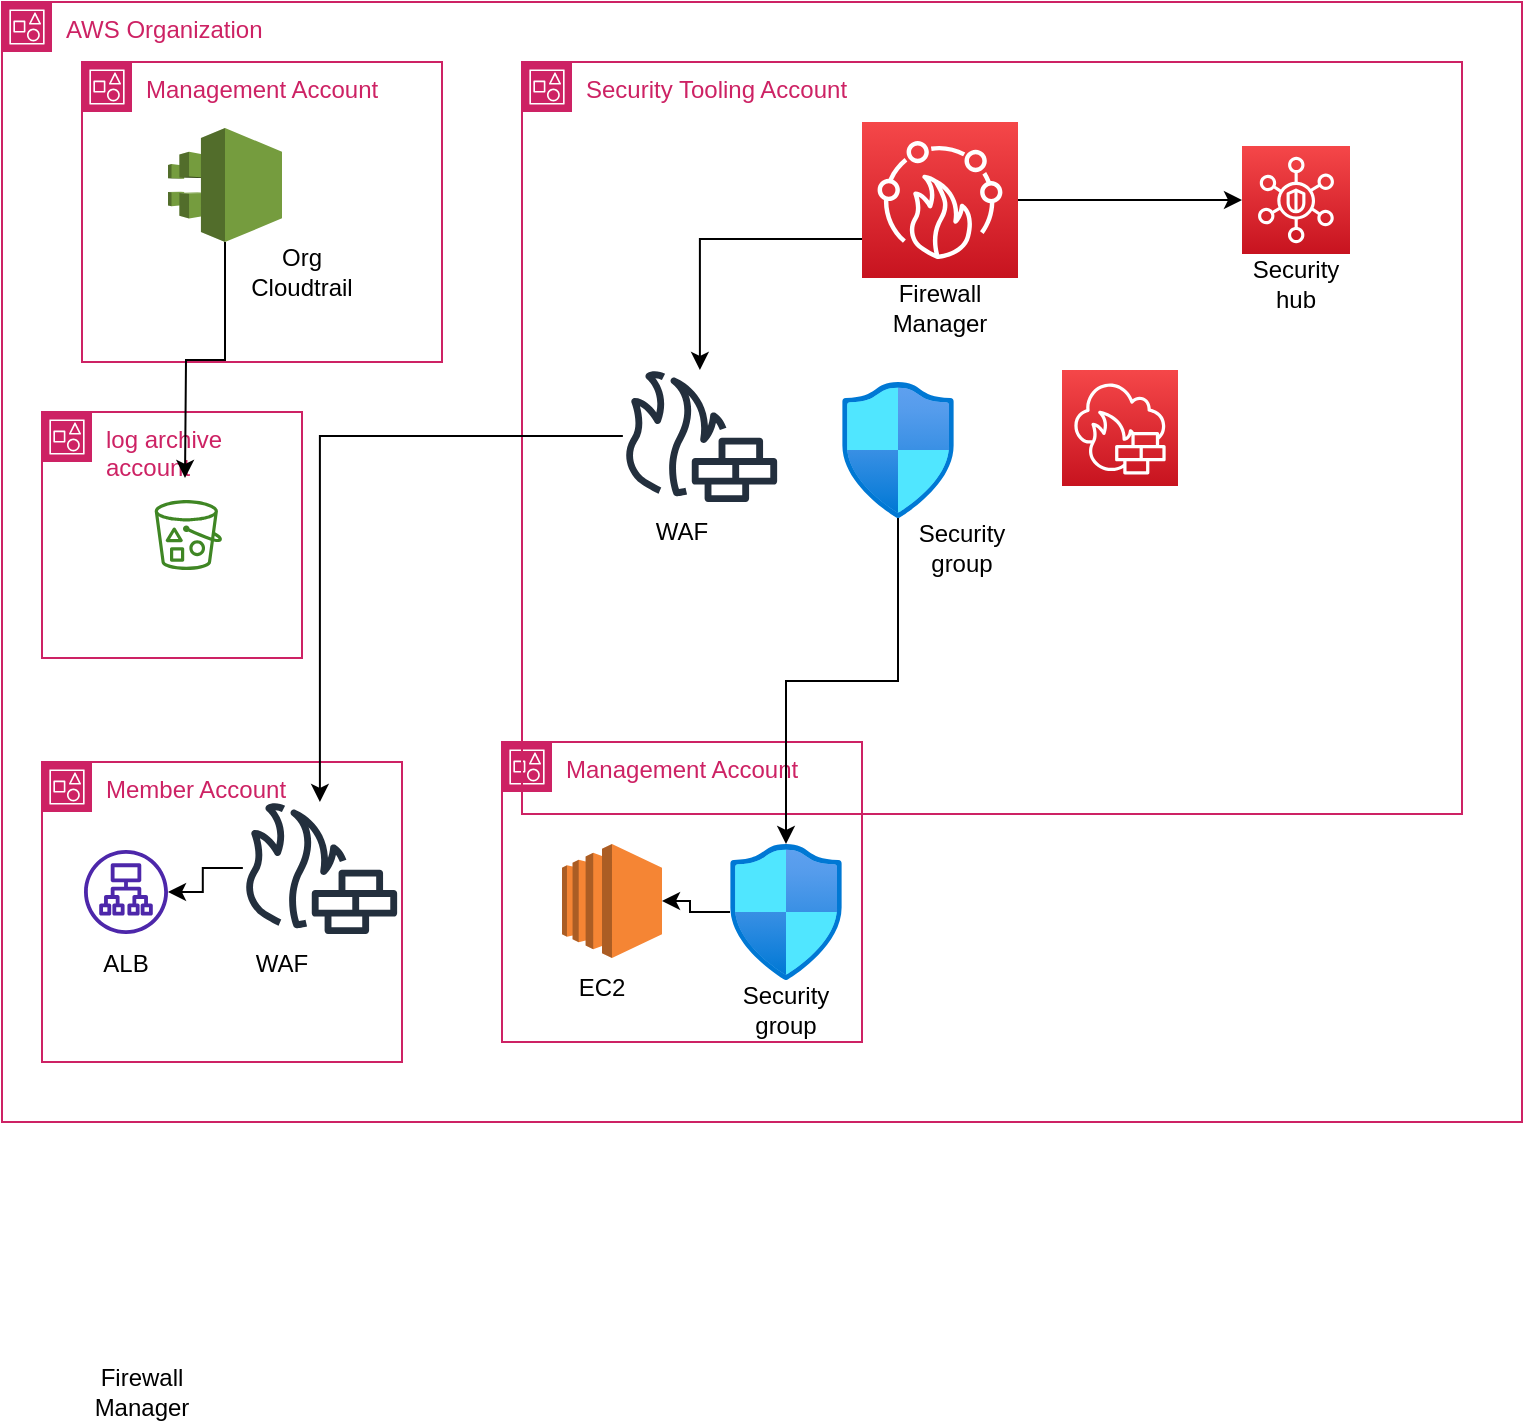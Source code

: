<mxfile version="21.5.0" type="github">
  <diagram name="Page-1" id="jnIpRup-OCVgC1eAVAap">
    <mxGraphModel dx="1298" dy="1108" grid="1" gridSize="10" guides="1" tooltips="1" connect="1" arrows="1" fold="1" page="1" pageScale="1" pageWidth="850" pageHeight="1100" math="0" shadow="0">
      <root>
        <mxCell id="0" />
        <mxCell id="1" parent="0" />
        <mxCell id="GUZxPnJd0PCqNT9FpfrA-2" value="AWS Organization" style="points=[[0,0],[0.25,0],[0.5,0],[0.75,0],[1,0],[1,0.25],[1,0.5],[1,0.75],[1,1],[0.75,1],[0.5,1],[0.25,1],[0,1],[0,0.75],[0,0.5],[0,0.25]];outlineConnect=0;gradientColor=none;html=1;whiteSpace=wrap;fontSize=12;fontStyle=0;container=1;pointerEvents=0;collapsible=0;recursiveResize=0;shape=mxgraph.aws4.group;grIcon=mxgraph.aws4.group_account;strokeColor=#CD2264;fillColor=none;verticalAlign=top;align=left;spacingLeft=30;fontColor=#CD2264;dashed=0;" vertex="1" parent="1">
          <mxGeometry x="40" y="40" width="760" height="560" as="geometry" />
        </mxCell>
        <mxCell id="GUZxPnJd0PCqNT9FpfrA-3" value="Management Account" style="points=[[0,0],[0.25,0],[0.5,0],[0.75,0],[1,0],[1,0.25],[1,0.5],[1,0.75],[1,1],[0.75,1],[0.5,1],[0.25,1],[0,1],[0,0.75],[0,0.5],[0,0.25]];outlineConnect=0;gradientColor=none;html=1;whiteSpace=wrap;fontSize=12;fontStyle=0;container=1;pointerEvents=0;collapsible=0;recursiveResize=0;shape=mxgraph.aws4.group;grIcon=mxgraph.aws4.group_account;strokeColor=#CD2264;fillColor=none;verticalAlign=top;align=left;spacingLeft=30;fontColor=#CD2264;dashed=0;" vertex="1" parent="GUZxPnJd0PCqNT9FpfrA-2">
          <mxGeometry x="40" y="30" width="180" height="150" as="geometry" />
        </mxCell>
        <mxCell id="GUZxPnJd0PCqNT9FpfrA-44" value="" style="outlineConnect=0;dashed=0;verticalLabelPosition=bottom;verticalAlign=top;align=center;html=1;shape=mxgraph.aws3.cloudtrail;fillColor=#759C3E;gradientColor=none;" vertex="1" parent="GUZxPnJd0PCqNT9FpfrA-3">
          <mxGeometry x="43" y="33" width="57" height="57" as="geometry" />
        </mxCell>
        <mxCell id="GUZxPnJd0PCqNT9FpfrA-8" value="Org Cloudtrail" style="text;html=1;strokeColor=none;fillColor=none;align=center;verticalAlign=middle;whiteSpace=wrap;rounded=0;" vertex="1" parent="GUZxPnJd0PCqNT9FpfrA-3">
          <mxGeometry x="80" y="90" width="60" height="30" as="geometry" />
        </mxCell>
        <mxCell id="GUZxPnJd0PCqNT9FpfrA-4" value="Security Tooling Account" style="points=[[0,0],[0.25,0],[0.5,0],[0.75,0],[1,0],[1,0.25],[1,0.5],[1,0.75],[1,1],[0.75,1],[0.5,1],[0.25,1],[0,1],[0,0.75],[0,0.5],[0,0.25]];outlineConnect=0;gradientColor=none;html=1;whiteSpace=wrap;fontSize=12;fontStyle=0;container=1;pointerEvents=0;collapsible=0;recursiveResize=0;shape=mxgraph.aws4.group;grIcon=mxgraph.aws4.group_account;strokeColor=#CD2264;fillColor=none;verticalAlign=top;align=left;spacingLeft=30;fontColor=#CD2264;dashed=0;" vertex="1" parent="GUZxPnJd0PCqNT9FpfrA-2">
          <mxGeometry x="260" y="30" width="470" height="376" as="geometry" />
        </mxCell>
        <mxCell id="GUZxPnJd0PCqNT9FpfrA-12" value="" style="edgeStyle=orthogonalEdgeStyle;rounded=0;orthogonalLoop=1;jettySize=auto;html=1;entryX=0;entryY=0.5;entryDx=0;entryDy=0;entryPerimeter=0;" edge="1" parent="GUZxPnJd0PCqNT9FpfrA-4" source="GUZxPnJd0PCqNT9FpfrA-6" target="GUZxPnJd0PCqNT9FpfrA-9">
          <mxGeometry relative="1" as="geometry" />
        </mxCell>
        <mxCell id="GUZxPnJd0PCqNT9FpfrA-18" style="edgeStyle=orthogonalEdgeStyle;rounded=0;orthogonalLoop=1;jettySize=auto;html=1;exitX=0;exitY=0.75;exitDx=0;exitDy=0;exitPerimeter=0;" edge="1" parent="GUZxPnJd0PCqNT9FpfrA-4" source="GUZxPnJd0PCqNT9FpfrA-6" target="GUZxPnJd0PCqNT9FpfrA-15">
          <mxGeometry relative="1" as="geometry" />
        </mxCell>
        <mxCell id="GUZxPnJd0PCqNT9FpfrA-6" value="" style="sketch=0;points=[[0,0,0],[0.25,0,0],[0.5,0,0],[0.75,0,0],[1,0,0],[0,1,0],[0.25,1,0],[0.5,1,0],[0.75,1,0],[1,1,0],[0,0.25,0],[0,0.5,0],[0,0.75,0],[1,0.25,0],[1,0.5,0],[1,0.75,0]];outlineConnect=0;fontColor=#232F3E;gradientColor=#F54749;gradientDirection=north;fillColor=#C7131F;strokeColor=#ffffff;dashed=0;verticalLabelPosition=bottom;verticalAlign=top;align=center;html=1;fontSize=12;fontStyle=0;aspect=fixed;shape=mxgraph.aws4.resourceIcon;resIcon=mxgraph.aws4.firewall_manager;" vertex="1" parent="GUZxPnJd0PCqNT9FpfrA-4">
          <mxGeometry x="170" y="30" width="78" height="78" as="geometry" />
        </mxCell>
        <mxCell id="GUZxPnJd0PCqNT9FpfrA-7" value="Firewall Manager" style="text;html=1;strokeColor=none;fillColor=none;align=center;verticalAlign=middle;whiteSpace=wrap;rounded=0;" vertex="1" parent="GUZxPnJd0PCqNT9FpfrA-4">
          <mxGeometry x="179" y="108" width="60" height="30" as="geometry" />
        </mxCell>
        <mxCell id="GUZxPnJd0PCqNT9FpfrA-9" value="" style="sketch=0;points=[[0,0,0],[0.25,0,0],[0.5,0,0],[0.75,0,0],[1,0,0],[0,1,0],[0.25,1,0],[0.5,1,0],[0.75,1,0],[1,1,0],[0,0.25,0],[0,0.5,0],[0,0.75,0],[1,0.25,0],[1,0.5,0],[1,0.75,0]];outlineConnect=0;fontColor=#232F3E;gradientColor=#F54749;gradientDirection=north;fillColor=#C7131F;strokeColor=#ffffff;dashed=0;verticalLabelPosition=bottom;verticalAlign=top;align=center;html=1;fontSize=12;fontStyle=0;aspect=fixed;shape=mxgraph.aws4.resourceIcon;resIcon=mxgraph.aws4.security_hub;" vertex="1" parent="GUZxPnJd0PCqNT9FpfrA-4">
          <mxGeometry x="360" y="42" width="54" height="54" as="geometry" />
        </mxCell>
        <mxCell id="GUZxPnJd0PCqNT9FpfrA-10" value="Security hub" style="text;html=1;strokeColor=none;fillColor=none;align=center;verticalAlign=middle;whiteSpace=wrap;rounded=0;" vertex="1" parent="GUZxPnJd0PCqNT9FpfrA-4">
          <mxGeometry x="357" y="96" width="60" height="30" as="geometry" />
        </mxCell>
        <mxCell id="GUZxPnJd0PCqNT9FpfrA-15" value="" style="sketch=0;outlineConnect=0;fontColor=#232F3E;gradientColor=none;fillColor=#232F3D;strokeColor=none;dashed=0;verticalLabelPosition=bottom;verticalAlign=top;align=center;html=1;fontSize=12;fontStyle=0;aspect=fixed;pointerEvents=1;shape=mxgraph.aws4.generic_firewall;" vertex="1" parent="GUZxPnJd0PCqNT9FpfrA-4">
          <mxGeometry x="50" y="154" width="78" height="66" as="geometry" />
        </mxCell>
        <mxCell id="GUZxPnJd0PCqNT9FpfrA-16" value="WAF" style="text;html=1;strokeColor=none;fillColor=none;align=center;verticalAlign=middle;whiteSpace=wrap;rounded=0;" vertex="1" parent="GUZxPnJd0PCqNT9FpfrA-4">
          <mxGeometry x="50" y="220" width="60" height="30" as="geometry" />
        </mxCell>
        <mxCell id="GUZxPnJd0PCqNT9FpfrA-30" value="" style="image;aspect=fixed;html=1;points=[];align=center;fontSize=12;image=img/lib/azure2/networking/Network_Security_Groups.svg;" vertex="1" parent="GUZxPnJd0PCqNT9FpfrA-4">
          <mxGeometry x="160" y="160" width="56.0" height="68" as="geometry" />
        </mxCell>
        <mxCell id="GUZxPnJd0PCqNT9FpfrA-42" value="Security group" style="text;html=1;strokeColor=none;fillColor=none;align=center;verticalAlign=middle;whiteSpace=wrap;rounded=0;" vertex="1" parent="GUZxPnJd0PCqNT9FpfrA-4">
          <mxGeometry x="190" y="228" width="60" height="30" as="geometry" />
        </mxCell>
        <mxCell id="GUZxPnJd0PCqNT9FpfrA-52" value="" style="sketch=0;points=[[0,0,0],[0.25,0,0],[0.5,0,0],[0.75,0,0],[1,0,0],[0,1,0],[0.25,1,0],[0.5,1,0],[0.75,1,0],[1,1,0],[0,0.25,0],[0,0.5,0],[0,0.75,0],[1,0.25,0],[1,0.5,0],[1,0.75,0]];outlineConnect=0;fontColor=#232F3E;gradientColor=#F54749;gradientDirection=north;fillColor=#C7131F;strokeColor=#ffffff;dashed=0;verticalLabelPosition=bottom;verticalAlign=top;align=center;html=1;fontSize=12;fontStyle=0;aspect=fixed;shape=mxgraph.aws4.resourceIcon;resIcon=mxgraph.aws4.network_firewall;" vertex="1" parent="GUZxPnJd0PCqNT9FpfrA-4">
          <mxGeometry x="270" y="154" width="58" height="58" as="geometry" />
        </mxCell>
        <mxCell id="GUZxPnJd0PCqNT9FpfrA-19" value="Member Account" style="points=[[0,0],[0.25,0],[0.5,0],[0.75,0],[1,0],[1,0.25],[1,0.5],[1,0.75],[1,1],[0.75,1],[0.5,1],[0.25,1],[0,1],[0,0.75],[0,0.5],[0,0.25]];outlineConnect=0;gradientColor=none;html=1;whiteSpace=wrap;fontSize=12;fontStyle=0;container=1;pointerEvents=0;collapsible=0;recursiveResize=0;shape=mxgraph.aws4.group;grIcon=mxgraph.aws4.group_account;strokeColor=#CD2264;fillColor=none;verticalAlign=top;align=left;spacingLeft=30;fontColor=#CD2264;dashed=0;" vertex="1" parent="GUZxPnJd0PCqNT9FpfrA-2">
          <mxGeometry x="20" y="380" width="180" height="150" as="geometry" />
        </mxCell>
        <mxCell id="GUZxPnJd0PCqNT9FpfrA-28" value="" style="edgeStyle=orthogonalEdgeStyle;rounded=0;orthogonalLoop=1;jettySize=auto;html=1;" edge="1" parent="GUZxPnJd0PCqNT9FpfrA-19" source="GUZxPnJd0PCqNT9FpfrA-21" target="GUZxPnJd0PCqNT9FpfrA-24">
          <mxGeometry relative="1" as="geometry" />
        </mxCell>
        <mxCell id="GUZxPnJd0PCqNT9FpfrA-21" value="" style="sketch=0;outlineConnect=0;fontColor=#232F3E;gradientColor=none;fillColor=#232F3D;strokeColor=none;dashed=0;verticalLabelPosition=bottom;verticalAlign=top;align=center;html=1;fontSize=12;fontStyle=0;aspect=fixed;pointerEvents=1;shape=mxgraph.aws4.generic_firewall;" vertex="1" parent="GUZxPnJd0PCqNT9FpfrA-19">
          <mxGeometry x="100" y="20" width="78" height="66" as="geometry" />
        </mxCell>
        <mxCell id="GUZxPnJd0PCqNT9FpfrA-22" value="WAF" style="text;html=1;strokeColor=none;fillColor=none;align=center;verticalAlign=middle;whiteSpace=wrap;rounded=0;" vertex="1" parent="GUZxPnJd0PCqNT9FpfrA-19">
          <mxGeometry x="90" y="86" width="60" height="30" as="geometry" />
        </mxCell>
        <mxCell id="GUZxPnJd0PCqNT9FpfrA-24" value="" style="sketch=0;outlineConnect=0;fontColor=#232F3E;gradientColor=none;fillColor=#4D27AA;strokeColor=none;dashed=0;verticalLabelPosition=bottom;verticalAlign=top;align=center;html=1;fontSize=12;fontStyle=0;aspect=fixed;pointerEvents=1;shape=mxgraph.aws4.application_load_balancer;" vertex="1" parent="GUZxPnJd0PCqNT9FpfrA-19">
          <mxGeometry x="21" y="44" width="42" height="42" as="geometry" />
        </mxCell>
        <mxCell id="GUZxPnJd0PCqNT9FpfrA-29" value="ALB" style="text;html=1;strokeColor=none;fillColor=none;align=center;verticalAlign=middle;whiteSpace=wrap;rounded=0;" vertex="1" parent="GUZxPnJd0PCqNT9FpfrA-19">
          <mxGeometry x="12" y="86" width="60" height="30" as="geometry" />
        </mxCell>
        <mxCell id="GUZxPnJd0PCqNT9FpfrA-23" value="" style="edgeStyle=orthogonalEdgeStyle;rounded=0;orthogonalLoop=1;jettySize=auto;html=1;" edge="1" parent="GUZxPnJd0PCqNT9FpfrA-2" source="GUZxPnJd0PCqNT9FpfrA-15" target="GUZxPnJd0PCqNT9FpfrA-21">
          <mxGeometry relative="1" as="geometry" />
        </mxCell>
        <mxCell id="GUZxPnJd0PCqNT9FpfrA-31" value="Management Account" style="points=[[0,0],[0.25,0],[0.5,0],[0.75,0],[1,0],[1,0.25],[1,0.5],[1,0.75],[1,1],[0.75,1],[0.5,1],[0.25,1],[0,1],[0,0.75],[0,0.5],[0,0.25]];outlineConnect=0;gradientColor=none;html=1;whiteSpace=wrap;fontSize=12;fontStyle=0;container=1;pointerEvents=0;collapsible=0;recursiveResize=0;shape=mxgraph.aws4.group;grIcon=mxgraph.aws4.group_account;strokeColor=#CD2264;fillColor=none;verticalAlign=top;align=left;spacingLeft=30;fontColor=#CD2264;dashed=0;" vertex="1" parent="GUZxPnJd0PCqNT9FpfrA-2">
          <mxGeometry x="250" y="370" width="180" height="150" as="geometry" />
        </mxCell>
        <mxCell id="GUZxPnJd0PCqNT9FpfrA-37" value="" style="edgeStyle=orthogonalEdgeStyle;rounded=0;orthogonalLoop=1;jettySize=auto;html=1;" edge="1" parent="GUZxPnJd0PCqNT9FpfrA-31" source="GUZxPnJd0PCqNT9FpfrA-33" target="GUZxPnJd0PCqNT9FpfrA-36">
          <mxGeometry relative="1" as="geometry" />
        </mxCell>
        <mxCell id="GUZxPnJd0PCqNT9FpfrA-33" value="" style="image;aspect=fixed;html=1;points=[];align=center;fontSize=12;image=img/lib/azure2/networking/Network_Security_Groups.svg;" vertex="1" parent="GUZxPnJd0PCqNT9FpfrA-31">
          <mxGeometry x="114" y="51" width="56.0" height="68" as="geometry" />
        </mxCell>
        <mxCell id="GUZxPnJd0PCqNT9FpfrA-36" value="" style="outlineConnect=0;dashed=0;verticalLabelPosition=bottom;verticalAlign=top;align=center;html=1;shape=mxgraph.aws3.ec2;fillColor=#F58534;gradientColor=none;" vertex="1" parent="GUZxPnJd0PCqNT9FpfrA-31">
          <mxGeometry x="30" y="51" width="50" height="57" as="geometry" />
        </mxCell>
        <mxCell id="GUZxPnJd0PCqNT9FpfrA-38" value="EC2" style="text;html=1;strokeColor=none;fillColor=none;align=center;verticalAlign=middle;whiteSpace=wrap;rounded=0;" vertex="1" parent="GUZxPnJd0PCqNT9FpfrA-31">
          <mxGeometry x="20" y="108" width="60" height="30" as="geometry" />
        </mxCell>
        <mxCell id="GUZxPnJd0PCqNT9FpfrA-40" value="Security group" style="text;html=1;strokeColor=none;fillColor=none;align=center;verticalAlign=middle;whiteSpace=wrap;rounded=0;" vertex="1" parent="GUZxPnJd0PCqNT9FpfrA-31">
          <mxGeometry x="112" y="119" width="60" height="30" as="geometry" />
        </mxCell>
        <mxCell id="GUZxPnJd0PCqNT9FpfrA-34" value="" style="edgeStyle=orthogonalEdgeStyle;rounded=0;orthogonalLoop=1;jettySize=auto;html=1;" edge="1" parent="GUZxPnJd0PCqNT9FpfrA-2" source="GUZxPnJd0PCqNT9FpfrA-30" target="GUZxPnJd0PCqNT9FpfrA-33">
          <mxGeometry relative="1" as="geometry" />
        </mxCell>
        <mxCell id="GUZxPnJd0PCqNT9FpfrA-47" value="log archive account" style="points=[[0,0],[0.25,0],[0.5,0],[0.75,0],[1,0],[1,0.25],[1,0.5],[1,0.75],[1,1],[0.75,1],[0.5,1],[0.25,1],[0,1],[0,0.75],[0,0.5],[0,0.25]];outlineConnect=0;gradientColor=none;html=1;whiteSpace=wrap;fontSize=12;fontStyle=0;container=1;pointerEvents=0;collapsible=0;recursiveResize=0;shape=mxgraph.aws4.group;grIcon=mxgraph.aws4.group_account;strokeColor=#CD2264;fillColor=none;verticalAlign=top;align=left;spacingLeft=30;fontColor=#CD2264;dashed=0;" vertex="1" parent="GUZxPnJd0PCqNT9FpfrA-2">
          <mxGeometry x="20" y="205" width="130" height="123" as="geometry" />
        </mxCell>
        <mxCell id="GUZxPnJd0PCqNT9FpfrA-50" value="" style="sketch=0;outlineConnect=0;fontColor=#232F3E;gradientColor=none;fillColor=#3F8624;strokeColor=none;dashed=0;verticalLabelPosition=bottom;verticalAlign=top;align=center;html=1;fontSize=12;fontStyle=0;aspect=fixed;pointerEvents=1;shape=mxgraph.aws4.bucket_with_objects;" vertex="1" parent="GUZxPnJd0PCqNT9FpfrA-47">
          <mxGeometry x="56.35" y="44" width="33.65" height="35" as="geometry" />
        </mxCell>
        <mxCell id="GUZxPnJd0PCqNT9FpfrA-49" value="" style="edgeStyle=orthogonalEdgeStyle;rounded=0;orthogonalLoop=1;jettySize=auto;html=1;" edge="1" parent="GUZxPnJd0PCqNT9FpfrA-2" source="GUZxPnJd0PCqNT9FpfrA-44">
          <mxGeometry relative="1" as="geometry">
            <mxPoint x="91.5" y="238" as="targetPoint" />
          </mxGeometry>
        </mxCell>
        <mxCell id="GUZxPnJd0PCqNT9FpfrA-51" value="Firewall Manager" style="text;html=1;strokeColor=none;fillColor=none;align=center;verticalAlign=middle;whiteSpace=wrap;rounded=0;" vertex="1" parent="1">
          <mxGeometry x="80" y="720" width="60" height="30" as="geometry" />
        </mxCell>
      </root>
    </mxGraphModel>
  </diagram>
</mxfile>
